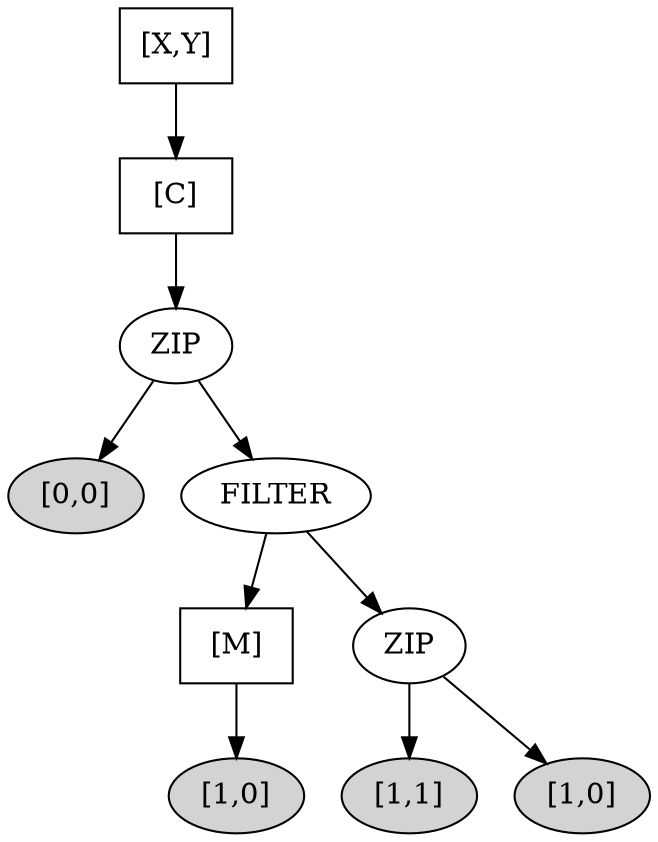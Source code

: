 digraph lambdaindexing2 {
"[X,Y]" [shape=box]
"[C]" [shape=box]
"[M]" [shape=box]
"C1" [label="[0,0]",style=filled]
"C2" [label="[1,0]",style=filled]
"X" [label="[1,1]",style=filled]
"Y" [label="[1,0]",style=filled]
"Outer ZIP" [label=ZIP]
"Inner ZIP" [label=ZIP]
Invisobitch [label="lol",style=invis]

"[X,Y]"->"[C]"->"Outer ZIP"

"Outer ZIP"->"C1"
"Outer ZIP"->"FILTER"
"C1"->Invisobitch [style=invis]

"FILTER"->"[M]"
"[M]"->"C2"
"[M]"->Invisobitch [style=invis]

"FILTER"->"Inner ZIP"
"Inner ZIP"->X
"Inner ZIP"->Y
}
